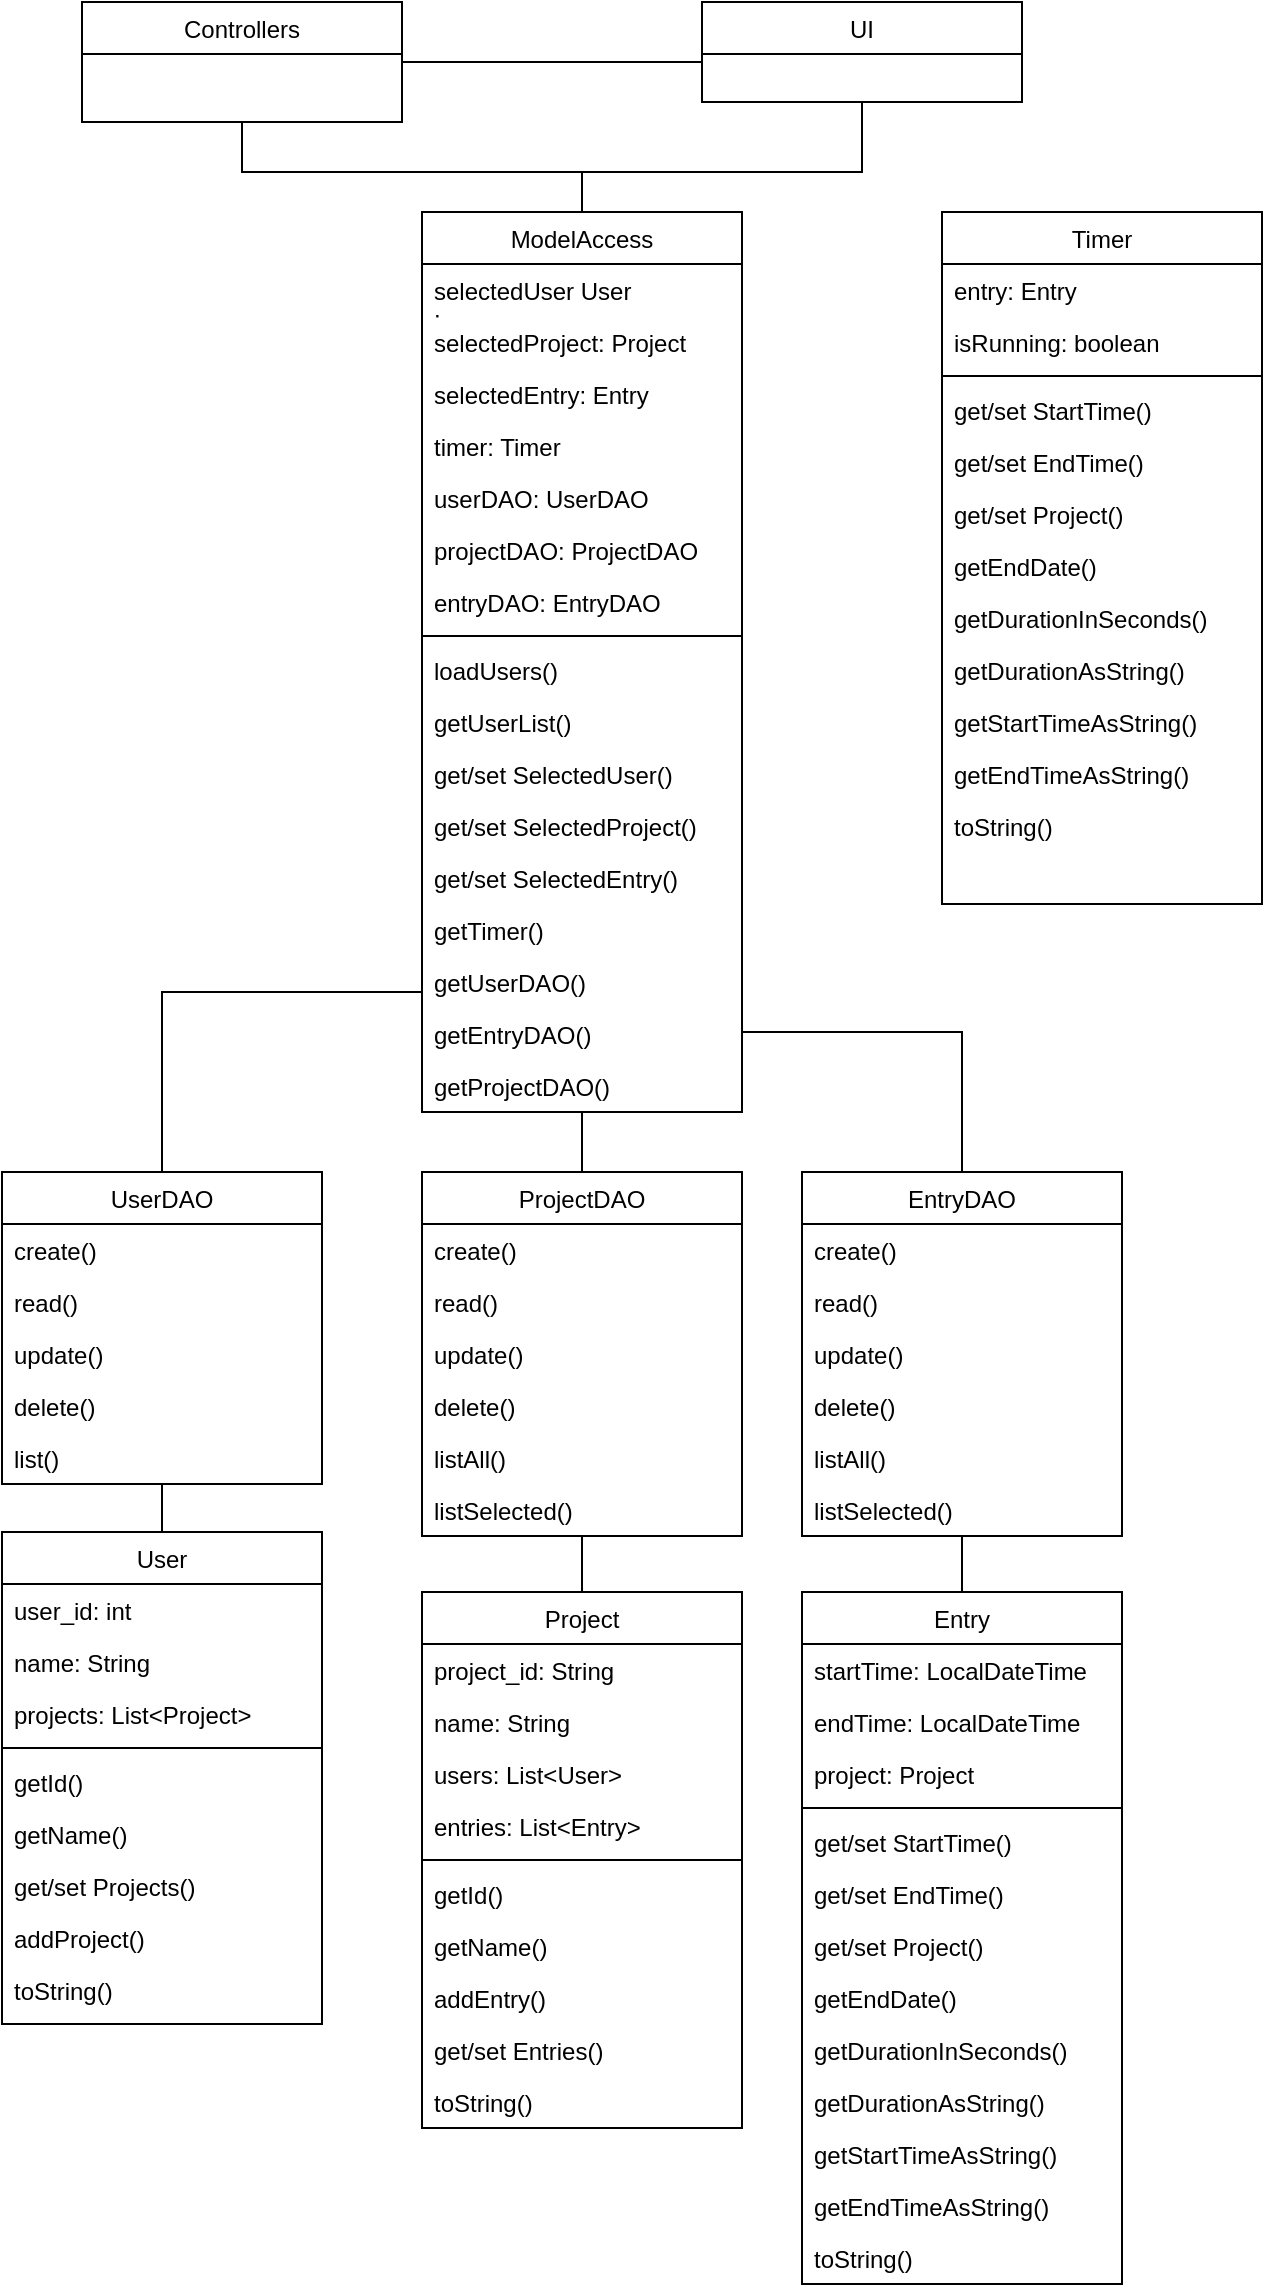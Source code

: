 <mxfile version="12.5.3" type="device"><diagram id="C5RBs43oDa-KdzZeNtuy" name="Page-1"><mxGraphModel dx="1326" dy="806" grid="1" gridSize="10" guides="1" tooltips="1" connect="1" arrows="1" fold="1" page="1" pageScale="1" pageWidth="827" pageHeight="1169" math="0" shadow="0"><root><mxCell id="WIyWlLk6GJQsqaUBKTNV-0"/><mxCell id="WIyWlLk6GJQsqaUBKTNV-1" parent="WIyWlLk6GJQsqaUBKTNV-0"/><mxCell id="zkfFHV4jXpPFQw0GAbJ--0" value="ModelAccess" style="swimlane;fontStyle=0;align=center;verticalAlign=top;childLayout=stackLayout;horizontal=1;startSize=26;horizontalStack=0;resizeParent=1;resizeLast=0;collapsible=1;marginBottom=0;rounded=0;shadow=0;strokeWidth=1;" parent="WIyWlLk6GJQsqaUBKTNV-1" vertex="1"><mxGeometry x="280" y="120" width="160" height="450" as="geometry"><mxRectangle x="230" y="140" width="160" height="26" as="alternateBounds"/></mxGeometry></mxCell><mxCell id="zkfFHV4jXpPFQw0GAbJ--1" value="selectedUser User&#10;:" style="text;align=left;verticalAlign=top;spacingLeft=4;spacingRight=4;overflow=hidden;rotatable=0;points=[[0,0.5],[1,0.5]];portConstraint=eastwest;" parent="zkfFHV4jXpPFQw0GAbJ--0" vertex="1"><mxGeometry y="26" width="160" height="26" as="geometry"/></mxCell><mxCell id="zkfFHV4jXpPFQw0GAbJ--2" value="selectedProject: Project&#10;" style="text;align=left;verticalAlign=top;spacingLeft=4;spacingRight=4;overflow=hidden;rotatable=0;points=[[0,0.5],[1,0.5]];portConstraint=eastwest;rounded=0;shadow=0;html=0;" parent="zkfFHV4jXpPFQw0GAbJ--0" vertex="1"><mxGeometry y="52" width="160" height="26" as="geometry"/></mxCell><mxCell id="zkfFHV4jXpPFQw0GAbJ--3" value="selectedEntry: Entry" style="text;align=left;verticalAlign=top;spacingLeft=4;spacingRight=4;overflow=hidden;rotatable=0;points=[[0,0.5],[1,0.5]];portConstraint=eastwest;rounded=0;shadow=0;html=0;" parent="zkfFHV4jXpPFQw0GAbJ--0" vertex="1"><mxGeometry y="78" width="160" height="26" as="geometry"/></mxCell><mxCell id="tBzBurSKrkEDoq_GU2PL-2" value="timer: Timer" style="text;align=left;verticalAlign=top;spacingLeft=4;spacingRight=4;overflow=hidden;rotatable=0;points=[[0,0.5],[1,0.5]];portConstraint=eastwest;rounded=0;shadow=0;html=0;" parent="zkfFHV4jXpPFQw0GAbJ--0" vertex="1"><mxGeometry y="104" width="160" height="26" as="geometry"/></mxCell><mxCell id="tBzBurSKrkEDoq_GU2PL-3" value="userDAO: UserDAO" style="text;align=left;verticalAlign=top;spacingLeft=4;spacingRight=4;overflow=hidden;rotatable=0;points=[[0,0.5],[1,0.5]];portConstraint=eastwest;rounded=0;shadow=0;html=0;" parent="zkfFHV4jXpPFQw0GAbJ--0" vertex="1"><mxGeometry y="130" width="160" height="26" as="geometry"/></mxCell><mxCell id="tBzBurSKrkEDoq_GU2PL-5" value="projectDAO: ProjectDAO" style="text;align=left;verticalAlign=top;spacingLeft=4;spacingRight=4;overflow=hidden;rotatable=0;points=[[0,0.5],[1,0.5]];portConstraint=eastwest;rounded=0;shadow=0;html=0;" parent="zkfFHV4jXpPFQw0GAbJ--0" vertex="1"><mxGeometry y="156" width="160" height="26" as="geometry"/></mxCell><mxCell id="tBzBurSKrkEDoq_GU2PL-4" value="entryDAO: EntryDAO" style="text;align=left;verticalAlign=top;spacingLeft=4;spacingRight=4;overflow=hidden;rotatable=0;points=[[0,0.5],[1,0.5]];portConstraint=eastwest;" parent="zkfFHV4jXpPFQw0GAbJ--0" vertex="1"><mxGeometry y="182" width="160" height="26" as="geometry"/></mxCell><mxCell id="zkfFHV4jXpPFQw0GAbJ--4" value="" style="line;html=1;strokeWidth=1;align=left;verticalAlign=middle;spacingTop=-1;spacingLeft=3;spacingRight=3;rotatable=0;labelPosition=right;points=[];portConstraint=eastwest;" parent="zkfFHV4jXpPFQw0GAbJ--0" vertex="1"><mxGeometry y="208" width="160" height="8" as="geometry"/></mxCell><mxCell id="zkfFHV4jXpPFQw0GAbJ--5" value="loadUsers()&#10;" style="text;align=left;verticalAlign=top;spacingLeft=4;spacingRight=4;overflow=hidden;rotatable=0;points=[[0,0.5],[1,0.5]];portConstraint=eastwest;" parent="zkfFHV4jXpPFQw0GAbJ--0" vertex="1"><mxGeometry y="216" width="160" height="26" as="geometry"/></mxCell><mxCell id="tBzBurSKrkEDoq_GU2PL-1" value="getUserList()" style="text;align=left;verticalAlign=top;spacingLeft=4;spacingRight=4;overflow=hidden;rotatable=0;points=[[0,0.5],[1,0.5]];portConstraint=eastwest;rounded=0;shadow=0;html=0;" parent="zkfFHV4jXpPFQw0GAbJ--0" vertex="1"><mxGeometry y="242" width="160" height="26" as="geometry"/></mxCell><mxCell id="tBzBurSKrkEDoq_GU2PL-97" value="get/set SelectedUser()" style="text;align=left;verticalAlign=top;spacingLeft=4;spacingRight=4;overflow=hidden;rotatable=0;points=[[0,0.5],[1,0.5]];portConstraint=eastwest;rounded=0;shadow=0;html=0;" parent="zkfFHV4jXpPFQw0GAbJ--0" vertex="1"><mxGeometry y="268" width="160" height="26" as="geometry"/></mxCell><mxCell id="tBzBurSKrkEDoq_GU2PL-98" value="get/set SelectedProject()" style="text;align=left;verticalAlign=top;spacingLeft=4;spacingRight=4;overflow=hidden;rotatable=0;points=[[0,0.5],[1,0.5]];portConstraint=eastwest;rounded=0;shadow=0;html=0;" parent="zkfFHV4jXpPFQw0GAbJ--0" vertex="1"><mxGeometry y="294" width="160" height="26" as="geometry"/></mxCell><mxCell id="tBzBurSKrkEDoq_GU2PL-99" value="get/set SelectedEntry()" style="text;align=left;verticalAlign=top;spacingLeft=4;spacingRight=4;overflow=hidden;rotatable=0;points=[[0,0.5],[1,0.5]];portConstraint=eastwest;rounded=0;shadow=0;html=0;" parent="zkfFHV4jXpPFQw0GAbJ--0" vertex="1"><mxGeometry y="320" width="160" height="26" as="geometry"/></mxCell><mxCell id="tBzBurSKrkEDoq_GU2PL-100" value="getTimer()" style="text;align=left;verticalAlign=top;spacingLeft=4;spacingRight=4;overflow=hidden;rotatable=0;points=[[0,0.5],[1,0.5]];portConstraint=eastwest;rounded=0;shadow=0;html=0;" parent="zkfFHV4jXpPFQw0GAbJ--0" vertex="1"><mxGeometry y="346" width="160" height="26" as="geometry"/></mxCell><mxCell id="DS9vBbg2k4umrtR_UTsR-3" value="getUserDAO()" style="text;align=left;verticalAlign=top;spacingLeft=4;spacingRight=4;overflow=hidden;rotatable=0;points=[[0,0.5],[1,0.5]];portConstraint=eastwest;rounded=0;shadow=0;html=0;" vertex="1" parent="zkfFHV4jXpPFQw0GAbJ--0"><mxGeometry y="372" width="160" height="26" as="geometry"/></mxCell><mxCell id="DS9vBbg2k4umrtR_UTsR-5" value="getEntryDAO()" style="text;align=left;verticalAlign=top;spacingLeft=4;spacingRight=4;overflow=hidden;rotatable=0;points=[[0,0.5],[1,0.5]];portConstraint=eastwest;rounded=0;shadow=0;html=0;" vertex="1" parent="zkfFHV4jXpPFQw0GAbJ--0"><mxGeometry y="398" width="160" height="26" as="geometry"/></mxCell><mxCell id="DS9vBbg2k4umrtR_UTsR-4" value="getProjectDAO()" style="text;align=left;verticalAlign=top;spacingLeft=4;spacingRight=4;overflow=hidden;rotatable=0;points=[[0,0.5],[1,0.5]];portConstraint=eastwest;rounded=0;shadow=0;html=0;" vertex="1" parent="zkfFHV4jXpPFQw0GAbJ--0"><mxGeometry y="424" width="160" height="26" as="geometry"/></mxCell><mxCell id="zkfFHV4jXpPFQw0GAbJ--6" value="UserDAO" style="swimlane;fontStyle=0;align=center;verticalAlign=top;childLayout=stackLayout;horizontal=1;startSize=26;horizontalStack=0;resizeParent=1;resizeLast=0;collapsible=1;marginBottom=0;rounded=0;shadow=0;strokeWidth=1;" parent="WIyWlLk6GJQsqaUBKTNV-1" vertex="1"><mxGeometry x="70" y="600" width="160" height="156" as="geometry"><mxRectangle x="130" y="380" width="160" height="26" as="alternateBounds"/></mxGeometry></mxCell><mxCell id="tBzBurSKrkEDoq_GU2PL-55" value="create()" style="text;align=left;verticalAlign=top;spacingLeft=4;spacingRight=4;overflow=hidden;rotatable=0;points=[[0,0.5],[1,0.5]];portConstraint=eastwest;" parent="zkfFHV4jXpPFQw0GAbJ--6" vertex="1"><mxGeometry y="26" width="160" height="26" as="geometry"/></mxCell><mxCell id="tBzBurSKrkEDoq_GU2PL-56" value="read()" style="text;align=left;verticalAlign=top;spacingLeft=4;spacingRight=4;overflow=hidden;rotatable=0;points=[[0,0.5],[1,0.5]];portConstraint=eastwest;" parent="zkfFHV4jXpPFQw0GAbJ--6" vertex="1"><mxGeometry y="52" width="160" height="26" as="geometry"/></mxCell><mxCell id="tBzBurSKrkEDoq_GU2PL-57" value="update()" style="text;align=left;verticalAlign=top;spacingLeft=4;spacingRight=4;overflow=hidden;rotatable=0;points=[[0,0.5],[1,0.5]];portConstraint=eastwest;" parent="zkfFHV4jXpPFQw0GAbJ--6" vertex="1"><mxGeometry y="78" width="160" height="26" as="geometry"/></mxCell><mxCell id="tBzBurSKrkEDoq_GU2PL-58" value="delete()" style="text;align=left;verticalAlign=top;spacingLeft=4;spacingRight=4;overflow=hidden;rotatable=0;points=[[0,0.5],[1,0.5]];portConstraint=eastwest;" parent="zkfFHV4jXpPFQw0GAbJ--6" vertex="1"><mxGeometry y="104" width="160" height="26" as="geometry"/></mxCell><mxCell id="tBzBurSKrkEDoq_GU2PL-59" value="list()" style="text;align=left;verticalAlign=top;spacingLeft=4;spacingRight=4;overflow=hidden;rotatable=0;points=[[0,0.5],[1,0.5]];portConstraint=eastwest;" parent="zkfFHV4jXpPFQw0GAbJ--6" vertex="1"><mxGeometry y="130" width="160" height="26" as="geometry"/></mxCell><mxCell id="zkfFHV4jXpPFQw0GAbJ--12" value="" style="endArrow=none;endSize=10;endFill=0;shadow=0;strokeWidth=1;rounded=0;edgeStyle=elbowEdgeStyle;elbow=vertical;" parent="WIyWlLk6GJQsqaUBKTNV-1" source="zkfFHV4jXpPFQw0GAbJ--6" target="zkfFHV4jXpPFQw0GAbJ--0" edge="1"><mxGeometry width="160" relative="1" as="geometry"><mxPoint x="200" y="203" as="sourcePoint"/><mxPoint x="200" y="203" as="targetPoint"/><Array as="points"><mxPoint x="150" y="510"/><mxPoint x="160" y="510"/><mxPoint x="150" y="510"/><mxPoint x="260" y="540"/></Array></mxGeometry></mxCell><mxCell id="zkfFHV4jXpPFQw0GAbJ--17" value="UI" style="swimlane;fontStyle=0;align=center;verticalAlign=top;childLayout=stackLayout;horizontal=1;startSize=26;horizontalStack=0;resizeParent=1;resizeLast=0;collapsible=1;marginBottom=0;rounded=0;shadow=0;strokeWidth=1;" parent="WIyWlLk6GJQsqaUBKTNV-1" vertex="1"><mxGeometry x="420" y="15" width="160" height="50" as="geometry"><mxRectangle x="550" y="140" width="160" height="26" as="alternateBounds"/></mxGeometry></mxCell><mxCell id="zkfFHV4jXpPFQw0GAbJ--26" value="" style="endArrow=none;shadow=0;strokeWidth=1;strokeColor=#000000;rounded=0;endFill=0;edgeStyle=elbowEdgeStyle;elbow=vertical;" parent="WIyWlLk6GJQsqaUBKTNV-1" source="zkfFHV4jXpPFQw0GAbJ--0" target="zkfFHV4jXpPFQw0GAbJ--17" edge="1"><mxGeometry x="0.5" y="41" relative="1" as="geometry"><mxPoint x="380" y="192" as="sourcePoint"/><mxPoint x="540" y="192" as="targetPoint"/><mxPoint x="-40" y="32" as="offset"/><Array as="points"><mxPoint x="500" y="100"/></Array></mxGeometry></mxCell><mxCell id="tBzBurSKrkEDoq_GU2PL-19" style="edgeStyle=orthogonalEdgeStyle;rounded=0;orthogonalLoop=1;jettySize=auto;html=1;endArrow=none;endFill=0;" parent="WIyWlLk6GJQsqaUBKTNV-1" source="tBzBurSKrkEDoq_GU2PL-60" target="zkfFHV4jXpPFQw0GAbJ--0" edge="1"><mxGeometry relative="1" as="geometry"><mxPoint x="300" y="390" as="targetPoint"/><mxPoint x="360" y="486" as="sourcePoint"/><Array as="points"><mxPoint x="360" y="430"/><mxPoint x="360" y="430"/></Array></mxGeometry></mxCell><mxCell id="tBzBurSKrkEDoq_GU2PL-20" style="edgeStyle=orthogonalEdgeStyle;rounded=0;orthogonalLoop=1;jettySize=auto;html=1;endArrow=none;endFill=0;" parent="WIyWlLk6GJQsqaUBKTNV-1" source="tBzBurSKrkEDoq_GU2PL-68" target="zkfFHV4jXpPFQw0GAbJ--0" edge="1"><mxGeometry relative="1" as="geometry"><mxPoint x="560" y="486" as="sourcePoint"/><Array as="points"><mxPoint x="550" y="530"/></Array></mxGeometry></mxCell><mxCell id="tBzBurSKrkEDoq_GU2PL-37" style="edgeStyle=orthogonalEdgeStyle;rounded=0;orthogonalLoop=1;jettySize=auto;html=1;endArrow=none;endFill=0;" parent="WIyWlLk6GJQsqaUBKTNV-1" source="tBzBurSKrkEDoq_GU2PL-21" target="zkfFHV4jXpPFQw0GAbJ--6" edge="1"><mxGeometry relative="1" as="geometry"><mxPoint x="150" y="744" as="targetPoint"/></mxGeometry></mxCell><mxCell id="tBzBurSKrkEDoq_GU2PL-21" value="User" style="swimlane;fontStyle=0;align=center;verticalAlign=top;childLayout=stackLayout;horizontal=1;startSize=26;horizontalStack=0;resizeParent=1;resizeLast=0;collapsible=1;marginBottom=0;rounded=0;shadow=0;strokeWidth=1;" parent="WIyWlLk6GJQsqaUBKTNV-1" vertex="1"><mxGeometry x="70" y="780" width="160" height="246" as="geometry"><mxRectangle x="130" y="380" width="160" height="26" as="alternateBounds"/></mxGeometry></mxCell><mxCell id="tBzBurSKrkEDoq_GU2PL-42" value="user_id: int" style="text;align=left;verticalAlign=top;spacingLeft=4;spacingRight=4;overflow=hidden;rotatable=0;points=[[0,0.5],[1,0.5]];portConstraint=eastwest;" parent="tBzBurSKrkEDoq_GU2PL-21" vertex="1"><mxGeometry y="26" width="160" height="26" as="geometry"/></mxCell><mxCell id="tBzBurSKrkEDoq_GU2PL-22" value="name: String" style="text;align=left;verticalAlign=top;spacingLeft=4;spacingRight=4;overflow=hidden;rotatable=0;points=[[0,0.5],[1,0.5]];portConstraint=eastwest;" parent="tBzBurSKrkEDoq_GU2PL-21" vertex="1"><mxGeometry y="52" width="160" height="26" as="geometry"/></mxCell><mxCell id="tBzBurSKrkEDoq_GU2PL-25" value="projects: List&lt;Project&gt;" style="text;align=left;verticalAlign=top;spacingLeft=4;spacingRight=4;overflow=hidden;rotatable=0;points=[[0,0.5],[1,0.5]];portConstraint=eastwest;" parent="tBzBurSKrkEDoq_GU2PL-21" vertex="1"><mxGeometry y="78" width="160" height="26" as="geometry"/></mxCell><mxCell id="tBzBurSKrkEDoq_GU2PL-23" value="" style="line;html=1;strokeWidth=1;align=left;verticalAlign=middle;spacingTop=-1;spacingLeft=3;spacingRight=3;rotatable=0;labelPosition=right;points=[];portConstraint=eastwest;" parent="tBzBurSKrkEDoq_GU2PL-21" vertex="1"><mxGeometry y="104" width="160" height="8" as="geometry"/></mxCell><mxCell id="tBzBurSKrkEDoq_GU2PL-44" value="getId()" style="text;align=left;verticalAlign=top;spacingLeft=4;spacingRight=4;overflow=hidden;rotatable=0;points=[[0,0.5],[1,0.5]];portConstraint=eastwest;" parent="tBzBurSKrkEDoq_GU2PL-21" vertex="1"><mxGeometry y="112" width="160" height="26" as="geometry"/></mxCell><mxCell id="tBzBurSKrkEDoq_GU2PL-92" value="getName()" style="text;align=left;verticalAlign=top;spacingLeft=4;spacingRight=4;overflow=hidden;rotatable=0;points=[[0,0.5],[1,0.5]];portConstraint=eastwest;" parent="tBzBurSKrkEDoq_GU2PL-21" vertex="1"><mxGeometry y="138" width="160" height="26" as="geometry"/></mxCell><mxCell id="tBzBurSKrkEDoq_GU2PL-93" value="get/set Projects()" style="text;align=left;verticalAlign=top;spacingLeft=4;spacingRight=4;overflow=hidden;rotatable=0;points=[[0,0.5],[1,0.5]];portConstraint=eastwest;" parent="tBzBurSKrkEDoq_GU2PL-21" vertex="1"><mxGeometry y="164" width="160" height="26" as="geometry"/></mxCell><mxCell id="tBzBurSKrkEDoq_GU2PL-94" value="addProject()" style="text;align=left;verticalAlign=top;spacingLeft=4;spacingRight=4;overflow=hidden;rotatable=0;points=[[0,0.5],[1,0.5]];portConstraint=eastwest;" parent="tBzBurSKrkEDoq_GU2PL-21" vertex="1"><mxGeometry y="190" width="160" height="26" as="geometry"/></mxCell><mxCell id="tBzBurSKrkEDoq_GU2PL-96" value="toString()" style="text;align=left;verticalAlign=top;spacingLeft=4;spacingRight=4;overflow=hidden;rotatable=0;points=[[0,0.5],[1,0.5]];portConstraint=eastwest;" parent="tBzBurSKrkEDoq_GU2PL-21" vertex="1"><mxGeometry y="216" width="160" height="26" as="geometry"/></mxCell><mxCell id="tBzBurSKrkEDoq_GU2PL-39" style="edgeStyle=orthogonalEdgeStyle;rounded=0;orthogonalLoop=1;jettySize=auto;html=1;endArrow=none;endFill=0;" parent="WIyWlLk6GJQsqaUBKTNV-1" source="tBzBurSKrkEDoq_GU2PL-26" target="tBzBurSKrkEDoq_GU2PL-60" edge="1"><mxGeometry relative="1" as="geometry"><mxPoint x="360" y="738" as="targetPoint"/></mxGeometry></mxCell><mxCell id="tBzBurSKrkEDoq_GU2PL-26" value="Project" style="swimlane;fontStyle=0;align=center;verticalAlign=top;childLayout=stackLayout;horizontal=1;startSize=26;horizontalStack=0;resizeParent=1;resizeLast=0;collapsible=1;marginBottom=0;rounded=0;shadow=0;strokeWidth=1;" parent="WIyWlLk6GJQsqaUBKTNV-1" vertex="1"><mxGeometry x="280" y="810" width="160" height="268" as="geometry"><mxRectangle x="130" y="380" width="160" height="26" as="alternateBounds"/></mxGeometry></mxCell><mxCell id="tBzBurSKrkEDoq_GU2PL-43" value="project_id: String" style="text;align=left;verticalAlign=top;spacingLeft=4;spacingRight=4;overflow=hidden;rotatable=0;points=[[0,0.5],[1,0.5]];portConstraint=eastwest;" parent="tBzBurSKrkEDoq_GU2PL-26" vertex="1"><mxGeometry y="26" width="160" height="26" as="geometry"/></mxCell><mxCell id="tBzBurSKrkEDoq_GU2PL-27" value="name: String" style="text;align=left;verticalAlign=top;spacingLeft=4;spacingRight=4;overflow=hidden;rotatable=0;points=[[0,0.5],[1,0.5]];portConstraint=eastwest;" parent="tBzBurSKrkEDoq_GU2PL-26" vertex="1"><mxGeometry y="52" width="160" height="26" as="geometry"/></mxCell><mxCell id="tBzBurSKrkEDoq_GU2PL-28" value="users: List&lt;User&gt;" style="text;align=left;verticalAlign=top;spacingLeft=4;spacingRight=4;overflow=hidden;rotatable=0;points=[[0,0.5],[1,0.5]];portConstraint=eastwest;" parent="tBzBurSKrkEDoq_GU2PL-26" vertex="1"><mxGeometry y="78" width="160" height="26" as="geometry"/></mxCell><mxCell id="tBzBurSKrkEDoq_GU2PL-36" value="entries: List&lt;Entry&gt;" style="text;align=left;verticalAlign=top;spacingLeft=4;spacingRight=4;overflow=hidden;rotatable=0;points=[[0,0.5],[1,0.5]];portConstraint=eastwest;" parent="tBzBurSKrkEDoq_GU2PL-26" vertex="1"><mxGeometry y="104" width="160" height="26" as="geometry"/></mxCell><mxCell id="tBzBurSKrkEDoq_GU2PL-30" value="" style="line;html=1;strokeWidth=1;align=left;verticalAlign=middle;spacingTop=-1;spacingLeft=3;spacingRight=3;rotatable=0;labelPosition=right;points=[];portConstraint=eastwest;" parent="tBzBurSKrkEDoq_GU2PL-26" vertex="1"><mxGeometry y="130" width="160" height="8" as="geometry"/></mxCell><mxCell id="tBzBurSKrkEDoq_GU2PL-86" value="getId()" style="text;align=left;verticalAlign=top;spacingLeft=4;spacingRight=4;overflow=hidden;rotatable=0;points=[[0,0.5],[1,0.5]];portConstraint=eastwest;" parent="tBzBurSKrkEDoq_GU2PL-26" vertex="1"><mxGeometry y="138" width="160" height="26" as="geometry"/></mxCell><mxCell id="tBzBurSKrkEDoq_GU2PL-45" value="getName()&#10;" style="text;align=left;verticalAlign=top;spacingLeft=4;spacingRight=4;overflow=hidden;rotatable=0;points=[[0,0.5],[1,0.5]];portConstraint=eastwest;" parent="tBzBurSKrkEDoq_GU2PL-26" vertex="1"><mxGeometry y="164" width="160" height="26" as="geometry"/></mxCell><mxCell id="tBzBurSKrkEDoq_GU2PL-87" value="addEntry()" style="text;align=left;verticalAlign=top;spacingLeft=4;spacingRight=4;overflow=hidden;rotatable=0;points=[[0,0.5],[1,0.5]];portConstraint=eastwest;" parent="tBzBurSKrkEDoq_GU2PL-26" vertex="1"><mxGeometry y="190" width="160" height="26" as="geometry"/></mxCell><mxCell id="tBzBurSKrkEDoq_GU2PL-88" value="get/set Entries()" style="text;align=left;verticalAlign=top;spacingLeft=4;spacingRight=4;overflow=hidden;rotatable=0;points=[[0,0.5],[1,0.5]];portConstraint=eastwest;" parent="tBzBurSKrkEDoq_GU2PL-26" vertex="1"><mxGeometry y="216" width="160" height="26" as="geometry"/></mxCell><mxCell id="tBzBurSKrkEDoq_GU2PL-91" value="toString()" style="text;align=left;verticalAlign=top;spacingLeft=4;spacingRight=4;overflow=hidden;rotatable=0;points=[[0,0.5],[1,0.5]];portConstraint=eastwest;" parent="tBzBurSKrkEDoq_GU2PL-26" vertex="1"><mxGeometry y="242" width="160" height="26" as="geometry"/></mxCell><mxCell id="tBzBurSKrkEDoq_GU2PL-40" style="edgeStyle=orthogonalEdgeStyle;rounded=0;orthogonalLoop=1;jettySize=auto;html=1;endArrow=none;endFill=0;" parent="WIyWlLk6GJQsqaUBKTNV-1" source="tBzBurSKrkEDoq_GU2PL-31" target="tBzBurSKrkEDoq_GU2PL-68" edge="1"><mxGeometry relative="1" as="geometry"><mxPoint x="560" y="738" as="targetPoint"/></mxGeometry></mxCell><mxCell id="tBzBurSKrkEDoq_GU2PL-31" value="Entry" style="swimlane;fontStyle=0;align=center;verticalAlign=top;childLayout=stackLayout;horizontal=1;startSize=26;horizontalStack=0;resizeParent=1;resizeLast=0;collapsible=1;marginBottom=0;rounded=0;shadow=0;strokeWidth=1;" parent="WIyWlLk6GJQsqaUBKTNV-1" vertex="1"><mxGeometry x="470" y="810" width="160" height="346" as="geometry"><mxRectangle x="130" y="380" width="160" height="26" as="alternateBounds"/></mxGeometry></mxCell><mxCell id="tBzBurSKrkEDoq_GU2PL-32" value="startTime: LocalDateTime" style="text;align=left;verticalAlign=top;spacingLeft=4;spacingRight=4;overflow=hidden;rotatable=0;points=[[0,0.5],[1,0.5]];portConstraint=eastwest;" parent="tBzBurSKrkEDoq_GU2PL-31" vertex="1"><mxGeometry y="26" width="160" height="26" as="geometry"/></mxCell><mxCell id="tBzBurSKrkEDoq_GU2PL-33" value="endTime: LocalDateTime" style="text;align=left;verticalAlign=top;spacingLeft=4;spacingRight=4;overflow=hidden;rotatable=0;points=[[0,0.5],[1,0.5]];portConstraint=eastwest;" parent="tBzBurSKrkEDoq_GU2PL-31" vertex="1"><mxGeometry y="52" width="160" height="26" as="geometry"/></mxCell><mxCell id="tBzBurSKrkEDoq_GU2PL-34" value="project: Project" style="text;align=left;verticalAlign=top;spacingLeft=4;spacingRight=4;overflow=hidden;rotatable=0;points=[[0,0.5],[1,0.5]];portConstraint=eastwest;" parent="tBzBurSKrkEDoq_GU2PL-31" vertex="1"><mxGeometry y="78" width="160" height="26" as="geometry"/></mxCell><mxCell id="tBzBurSKrkEDoq_GU2PL-35" value="" style="line;html=1;strokeWidth=1;align=left;verticalAlign=middle;spacingTop=-1;spacingLeft=3;spacingRight=3;rotatable=0;labelPosition=right;points=[];portConstraint=eastwest;" parent="tBzBurSKrkEDoq_GU2PL-31" vertex="1"><mxGeometry y="104" width="160" height="8" as="geometry"/></mxCell><mxCell id="tBzBurSKrkEDoq_GU2PL-47" value="get/set StartTime()" style="text;align=left;verticalAlign=top;spacingLeft=4;spacingRight=4;overflow=hidden;rotatable=0;points=[[0,0.5],[1,0.5]];portConstraint=eastwest;" parent="tBzBurSKrkEDoq_GU2PL-31" vertex="1"><mxGeometry y="112" width="160" height="26" as="geometry"/></mxCell><mxCell id="tBzBurSKrkEDoq_GU2PL-48" value="get/set EndTime()" style="text;align=left;verticalAlign=top;spacingLeft=4;spacingRight=4;overflow=hidden;rotatable=0;points=[[0,0.5],[1,0.5]];portConstraint=eastwest;" parent="tBzBurSKrkEDoq_GU2PL-31" vertex="1"><mxGeometry y="138" width="160" height="26" as="geometry"/></mxCell><mxCell id="tBzBurSKrkEDoq_GU2PL-83" value="get/set Project()" style="text;align=left;verticalAlign=top;spacingLeft=4;spacingRight=4;overflow=hidden;rotatable=0;points=[[0,0.5],[1,0.5]];portConstraint=eastwest;" parent="tBzBurSKrkEDoq_GU2PL-31" vertex="1"><mxGeometry y="164" width="160" height="26" as="geometry"/></mxCell><mxCell id="tBzBurSKrkEDoq_GU2PL-46" value="getEndDate()" style="text;align=left;verticalAlign=top;spacingLeft=4;spacingRight=4;overflow=hidden;rotatable=0;points=[[0,0.5],[1,0.5]];portConstraint=eastwest;" parent="tBzBurSKrkEDoq_GU2PL-31" vertex="1"><mxGeometry y="190" width="160" height="26" as="geometry"/></mxCell><mxCell id="tBzBurSKrkEDoq_GU2PL-49" value="getDurationInSeconds()" style="text;align=left;verticalAlign=top;spacingLeft=4;spacingRight=4;overflow=hidden;rotatable=0;points=[[0,0.5],[1,0.5]];portConstraint=eastwest;" parent="tBzBurSKrkEDoq_GU2PL-31" vertex="1"><mxGeometry y="216" width="160" height="26" as="geometry"/></mxCell><mxCell id="tBzBurSKrkEDoq_GU2PL-50" value="getDurationAsString()" style="text;align=left;verticalAlign=top;spacingLeft=4;spacingRight=4;overflow=hidden;rotatable=0;points=[[0,0.5],[1,0.5]];portConstraint=eastwest;" parent="tBzBurSKrkEDoq_GU2PL-31" vertex="1"><mxGeometry y="242" width="160" height="26" as="geometry"/></mxCell><mxCell id="tBzBurSKrkEDoq_GU2PL-77" value="getStartTimeAsString()" style="text;align=left;verticalAlign=top;spacingLeft=4;spacingRight=4;overflow=hidden;rotatable=0;points=[[0,0.5],[1,0.5]];portConstraint=eastwest;" parent="tBzBurSKrkEDoq_GU2PL-31" vertex="1"><mxGeometry y="268" width="160" height="26" as="geometry"/></mxCell><mxCell id="tBzBurSKrkEDoq_GU2PL-78" value="getEndTimeAsString()" style="text;align=left;verticalAlign=top;spacingLeft=4;spacingRight=4;overflow=hidden;rotatable=0;points=[[0,0.5],[1,0.5]];portConstraint=eastwest;" parent="tBzBurSKrkEDoq_GU2PL-31" vertex="1"><mxGeometry y="294" width="160" height="26" as="geometry"/></mxCell><mxCell id="tBzBurSKrkEDoq_GU2PL-79" value="toString()" style="text;align=left;verticalAlign=top;spacingLeft=4;spacingRight=4;overflow=hidden;rotatable=0;points=[[0,0.5],[1,0.5]];portConstraint=eastwest;" parent="tBzBurSKrkEDoq_GU2PL-31" vertex="1"><mxGeometry y="320" width="160" height="26" as="geometry"/></mxCell><mxCell id="tBzBurSKrkEDoq_GU2PL-60" value="ProjectDAO" style="swimlane;fontStyle=0;align=center;verticalAlign=top;childLayout=stackLayout;horizontal=1;startSize=26;horizontalStack=0;resizeParent=1;resizeLast=0;collapsible=1;marginBottom=0;rounded=0;shadow=0;strokeWidth=1;" parent="WIyWlLk6GJQsqaUBKTNV-1" vertex="1"><mxGeometry x="280" y="600" width="160" height="182" as="geometry"><mxRectangle x="130" y="380" width="160" height="26" as="alternateBounds"/></mxGeometry></mxCell><mxCell id="tBzBurSKrkEDoq_GU2PL-63" value="create()" style="text;align=left;verticalAlign=top;spacingLeft=4;spacingRight=4;overflow=hidden;rotatable=0;points=[[0,0.5],[1,0.5]];portConstraint=eastwest;" parent="tBzBurSKrkEDoq_GU2PL-60" vertex="1"><mxGeometry y="26" width="160" height="26" as="geometry"/></mxCell><mxCell id="tBzBurSKrkEDoq_GU2PL-64" value="read()" style="text;align=left;verticalAlign=top;spacingLeft=4;spacingRight=4;overflow=hidden;rotatable=0;points=[[0,0.5],[1,0.5]];portConstraint=eastwest;" parent="tBzBurSKrkEDoq_GU2PL-60" vertex="1"><mxGeometry y="52" width="160" height="26" as="geometry"/></mxCell><mxCell id="tBzBurSKrkEDoq_GU2PL-65" value="update()" style="text;align=left;verticalAlign=top;spacingLeft=4;spacingRight=4;overflow=hidden;rotatable=0;points=[[0,0.5],[1,0.5]];portConstraint=eastwest;" parent="tBzBurSKrkEDoq_GU2PL-60" vertex="1"><mxGeometry y="78" width="160" height="26" as="geometry"/></mxCell><mxCell id="tBzBurSKrkEDoq_GU2PL-66" value="delete()" style="text;align=left;verticalAlign=top;spacingLeft=4;spacingRight=4;overflow=hidden;rotatable=0;points=[[0,0.5],[1,0.5]];portConstraint=eastwest;" parent="tBzBurSKrkEDoq_GU2PL-60" vertex="1"><mxGeometry y="104" width="160" height="26" as="geometry"/></mxCell><mxCell id="tBzBurSKrkEDoq_GU2PL-67" value="listAll()" style="text;align=left;verticalAlign=top;spacingLeft=4;spacingRight=4;overflow=hidden;rotatable=0;points=[[0,0.5],[1,0.5]];portConstraint=eastwest;" parent="tBzBurSKrkEDoq_GU2PL-60" vertex="1"><mxGeometry y="130" width="160" height="26" as="geometry"/></mxCell><mxCell id="DS9vBbg2k4umrtR_UTsR-1" value="listSelected()" style="text;align=left;verticalAlign=top;spacingLeft=4;spacingRight=4;overflow=hidden;rotatable=0;points=[[0,0.5],[1,0.5]];portConstraint=eastwest;" vertex="1" parent="tBzBurSKrkEDoq_GU2PL-60"><mxGeometry y="156" width="160" height="26" as="geometry"/></mxCell><mxCell id="tBzBurSKrkEDoq_GU2PL-68" value="EntryDAO" style="swimlane;fontStyle=0;align=center;verticalAlign=top;childLayout=stackLayout;horizontal=1;startSize=26;horizontalStack=0;resizeParent=1;resizeLast=0;collapsible=1;marginBottom=0;rounded=0;shadow=0;strokeWidth=1;" parent="WIyWlLk6GJQsqaUBKTNV-1" vertex="1"><mxGeometry x="470" y="600" width="160" height="182" as="geometry"><mxRectangle x="130" y="380" width="160" height="26" as="alternateBounds"/></mxGeometry></mxCell><mxCell id="tBzBurSKrkEDoq_GU2PL-71" value="create()" style="text;align=left;verticalAlign=top;spacingLeft=4;spacingRight=4;overflow=hidden;rotatable=0;points=[[0,0.5],[1,0.5]];portConstraint=eastwest;" parent="tBzBurSKrkEDoq_GU2PL-68" vertex="1"><mxGeometry y="26" width="160" height="26" as="geometry"/></mxCell><mxCell id="tBzBurSKrkEDoq_GU2PL-72" value="read()" style="text;align=left;verticalAlign=top;spacingLeft=4;spacingRight=4;overflow=hidden;rotatable=0;points=[[0,0.5],[1,0.5]];portConstraint=eastwest;" parent="tBzBurSKrkEDoq_GU2PL-68" vertex="1"><mxGeometry y="52" width="160" height="26" as="geometry"/></mxCell><mxCell id="tBzBurSKrkEDoq_GU2PL-73" value="update()" style="text;align=left;verticalAlign=top;spacingLeft=4;spacingRight=4;overflow=hidden;rotatable=0;points=[[0,0.5],[1,0.5]];portConstraint=eastwest;" parent="tBzBurSKrkEDoq_GU2PL-68" vertex="1"><mxGeometry y="78" width="160" height="26" as="geometry"/></mxCell><mxCell id="tBzBurSKrkEDoq_GU2PL-74" value="delete()" style="text;align=left;verticalAlign=top;spacingLeft=4;spacingRight=4;overflow=hidden;rotatable=0;points=[[0,0.5],[1,0.5]];portConstraint=eastwest;" parent="tBzBurSKrkEDoq_GU2PL-68" vertex="1"><mxGeometry y="104" width="160" height="26" as="geometry"/></mxCell><mxCell id="tBzBurSKrkEDoq_GU2PL-75" value="listAll()" style="text;align=left;verticalAlign=top;spacingLeft=4;spacingRight=4;overflow=hidden;rotatable=0;points=[[0,0.5],[1,0.5]];portConstraint=eastwest;" parent="tBzBurSKrkEDoq_GU2PL-68" vertex="1"><mxGeometry y="130" width="160" height="26" as="geometry"/></mxCell><mxCell id="DS9vBbg2k4umrtR_UTsR-2" value="listSelected()" style="text;align=left;verticalAlign=top;spacingLeft=4;spacingRight=4;overflow=hidden;rotatable=0;points=[[0,0.5],[1,0.5]];portConstraint=eastwest;" vertex="1" parent="tBzBurSKrkEDoq_GU2PL-68"><mxGeometry y="156" width="160" height="26" as="geometry"/></mxCell><mxCell id="tBzBurSKrkEDoq_GU2PL-81" style="edgeStyle=orthogonalEdgeStyle;rounded=0;orthogonalLoop=1;jettySize=auto;html=1;endArrow=none;endFill=0;" parent="WIyWlLk6GJQsqaUBKTNV-1" source="tBzBurSKrkEDoq_GU2PL-80" target="zkfFHV4jXpPFQw0GAbJ--0" edge="1"><mxGeometry relative="1" as="geometry"><Array as="points"><mxPoint x="190" y="100"/><mxPoint x="360" y="100"/></Array></mxGeometry></mxCell><mxCell id="tBzBurSKrkEDoq_GU2PL-82" style="edgeStyle=orthogonalEdgeStyle;rounded=0;orthogonalLoop=1;jettySize=auto;html=1;endArrow=none;endFill=0;" parent="WIyWlLk6GJQsqaUBKTNV-1" source="tBzBurSKrkEDoq_GU2PL-80" target="zkfFHV4jXpPFQw0GAbJ--17" edge="1"><mxGeometry relative="1" as="geometry"><Array as="points"><mxPoint x="380" y="45"/><mxPoint x="380" y="45"/></Array></mxGeometry></mxCell><mxCell id="tBzBurSKrkEDoq_GU2PL-80" value="Controllers" style="swimlane;fontStyle=0;align=center;verticalAlign=top;childLayout=stackLayout;horizontal=1;startSize=26;horizontalStack=0;resizeParent=1;resizeLast=0;collapsible=1;marginBottom=0;rounded=0;shadow=0;strokeWidth=1;" parent="WIyWlLk6GJQsqaUBKTNV-1" vertex="1"><mxGeometry x="110" y="15" width="160" height="60" as="geometry"><mxRectangle x="550" y="140" width="160" height="26" as="alternateBounds"/></mxGeometry></mxCell><mxCell id="DS9vBbg2k4umrtR_UTsR-13" value="Timer" style="swimlane;fontStyle=0;align=center;verticalAlign=top;childLayout=stackLayout;horizontal=1;startSize=26;horizontalStack=0;resizeParent=1;resizeLast=0;collapsible=1;marginBottom=0;rounded=0;shadow=0;strokeWidth=1;" vertex="1" parent="WIyWlLk6GJQsqaUBKTNV-1"><mxGeometry x="540" y="120" width="160" height="346" as="geometry"><mxRectangle x="130" y="380" width="160" height="26" as="alternateBounds"/></mxGeometry></mxCell><mxCell id="DS9vBbg2k4umrtR_UTsR-14" value="entry: Entry" style="text;align=left;verticalAlign=top;spacingLeft=4;spacingRight=4;overflow=hidden;rotatable=0;points=[[0,0.5],[1,0.5]];portConstraint=eastwest;" vertex="1" parent="DS9vBbg2k4umrtR_UTsR-13"><mxGeometry y="26" width="160" height="26" as="geometry"/></mxCell><mxCell id="DS9vBbg2k4umrtR_UTsR-15" value="isRunning: boolean" style="text;align=left;verticalAlign=top;spacingLeft=4;spacingRight=4;overflow=hidden;rotatable=0;points=[[0,0.5],[1,0.5]];portConstraint=eastwest;" vertex="1" parent="DS9vBbg2k4umrtR_UTsR-13"><mxGeometry y="52" width="160" height="26" as="geometry"/></mxCell><mxCell id="DS9vBbg2k4umrtR_UTsR-17" value="" style="line;html=1;strokeWidth=1;align=left;verticalAlign=middle;spacingTop=-1;spacingLeft=3;spacingRight=3;rotatable=0;labelPosition=right;points=[];portConstraint=eastwest;" vertex="1" parent="DS9vBbg2k4umrtR_UTsR-13"><mxGeometry y="78" width="160" height="8" as="geometry"/></mxCell><mxCell id="DS9vBbg2k4umrtR_UTsR-18" value="get/set StartTime()" style="text;align=left;verticalAlign=top;spacingLeft=4;spacingRight=4;overflow=hidden;rotatable=0;points=[[0,0.5],[1,0.5]];portConstraint=eastwest;" vertex="1" parent="DS9vBbg2k4umrtR_UTsR-13"><mxGeometry y="86" width="160" height="26" as="geometry"/></mxCell><mxCell id="DS9vBbg2k4umrtR_UTsR-19" value="get/set EndTime()" style="text;align=left;verticalAlign=top;spacingLeft=4;spacingRight=4;overflow=hidden;rotatable=0;points=[[0,0.5],[1,0.5]];portConstraint=eastwest;" vertex="1" parent="DS9vBbg2k4umrtR_UTsR-13"><mxGeometry y="112" width="160" height="26" as="geometry"/></mxCell><mxCell id="DS9vBbg2k4umrtR_UTsR-20" value="get/set Project()" style="text;align=left;verticalAlign=top;spacingLeft=4;spacingRight=4;overflow=hidden;rotatable=0;points=[[0,0.5],[1,0.5]];portConstraint=eastwest;" vertex="1" parent="DS9vBbg2k4umrtR_UTsR-13"><mxGeometry y="138" width="160" height="26" as="geometry"/></mxCell><mxCell id="DS9vBbg2k4umrtR_UTsR-21" value="getEndDate()" style="text;align=left;verticalAlign=top;spacingLeft=4;spacingRight=4;overflow=hidden;rotatable=0;points=[[0,0.5],[1,0.5]];portConstraint=eastwest;" vertex="1" parent="DS9vBbg2k4umrtR_UTsR-13"><mxGeometry y="164" width="160" height="26" as="geometry"/></mxCell><mxCell id="DS9vBbg2k4umrtR_UTsR-22" value="getDurationInSeconds()" style="text;align=left;verticalAlign=top;spacingLeft=4;spacingRight=4;overflow=hidden;rotatable=0;points=[[0,0.5],[1,0.5]];portConstraint=eastwest;" vertex="1" parent="DS9vBbg2k4umrtR_UTsR-13"><mxGeometry y="190" width="160" height="26" as="geometry"/></mxCell><mxCell id="DS9vBbg2k4umrtR_UTsR-23" value="getDurationAsString()" style="text;align=left;verticalAlign=top;spacingLeft=4;spacingRight=4;overflow=hidden;rotatable=0;points=[[0,0.5],[1,0.5]];portConstraint=eastwest;" vertex="1" parent="DS9vBbg2k4umrtR_UTsR-13"><mxGeometry y="216" width="160" height="26" as="geometry"/></mxCell><mxCell id="DS9vBbg2k4umrtR_UTsR-24" value="getStartTimeAsString()" style="text;align=left;verticalAlign=top;spacingLeft=4;spacingRight=4;overflow=hidden;rotatable=0;points=[[0,0.5],[1,0.5]];portConstraint=eastwest;" vertex="1" parent="DS9vBbg2k4umrtR_UTsR-13"><mxGeometry y="242" width="160" height="26" as="geometry"/></mxCell><mxCell id="DS9vBbg2k4umrtR_UTsR-25" value="getEndTimeAsString()" style="text;align=left;verticalAlign=top;spacingLeft=4;spacingRight=4;overflow=hidden;rotatable=0;points=[[0,0.5],[1,0.5]];portConstraint=eastwest;" vertex="1" parent="DS9vBbg2k4umrtR_UTsR-13"><mxGeometry y="268" width="160" height="26" as="geometry"/></mxCell><mxCell id="DS9vBbg2k4umrtR_UTsR-26" value="toString()" style="text;align=left;verticalAlign=top;spacingLeft=4;spacingRight=4;overflow=hidden;rotatable=0;points=[[0,0.5],[1,0.5]];portConstraint=eastwest;" vertex="1" parent="DS9vBbg2k4umrtR_UTsR-13"><mxGeometry y="294" width="160" height="26" as="geometry"/></mxCell></root></mxGraphModel></diagram></mxfile>